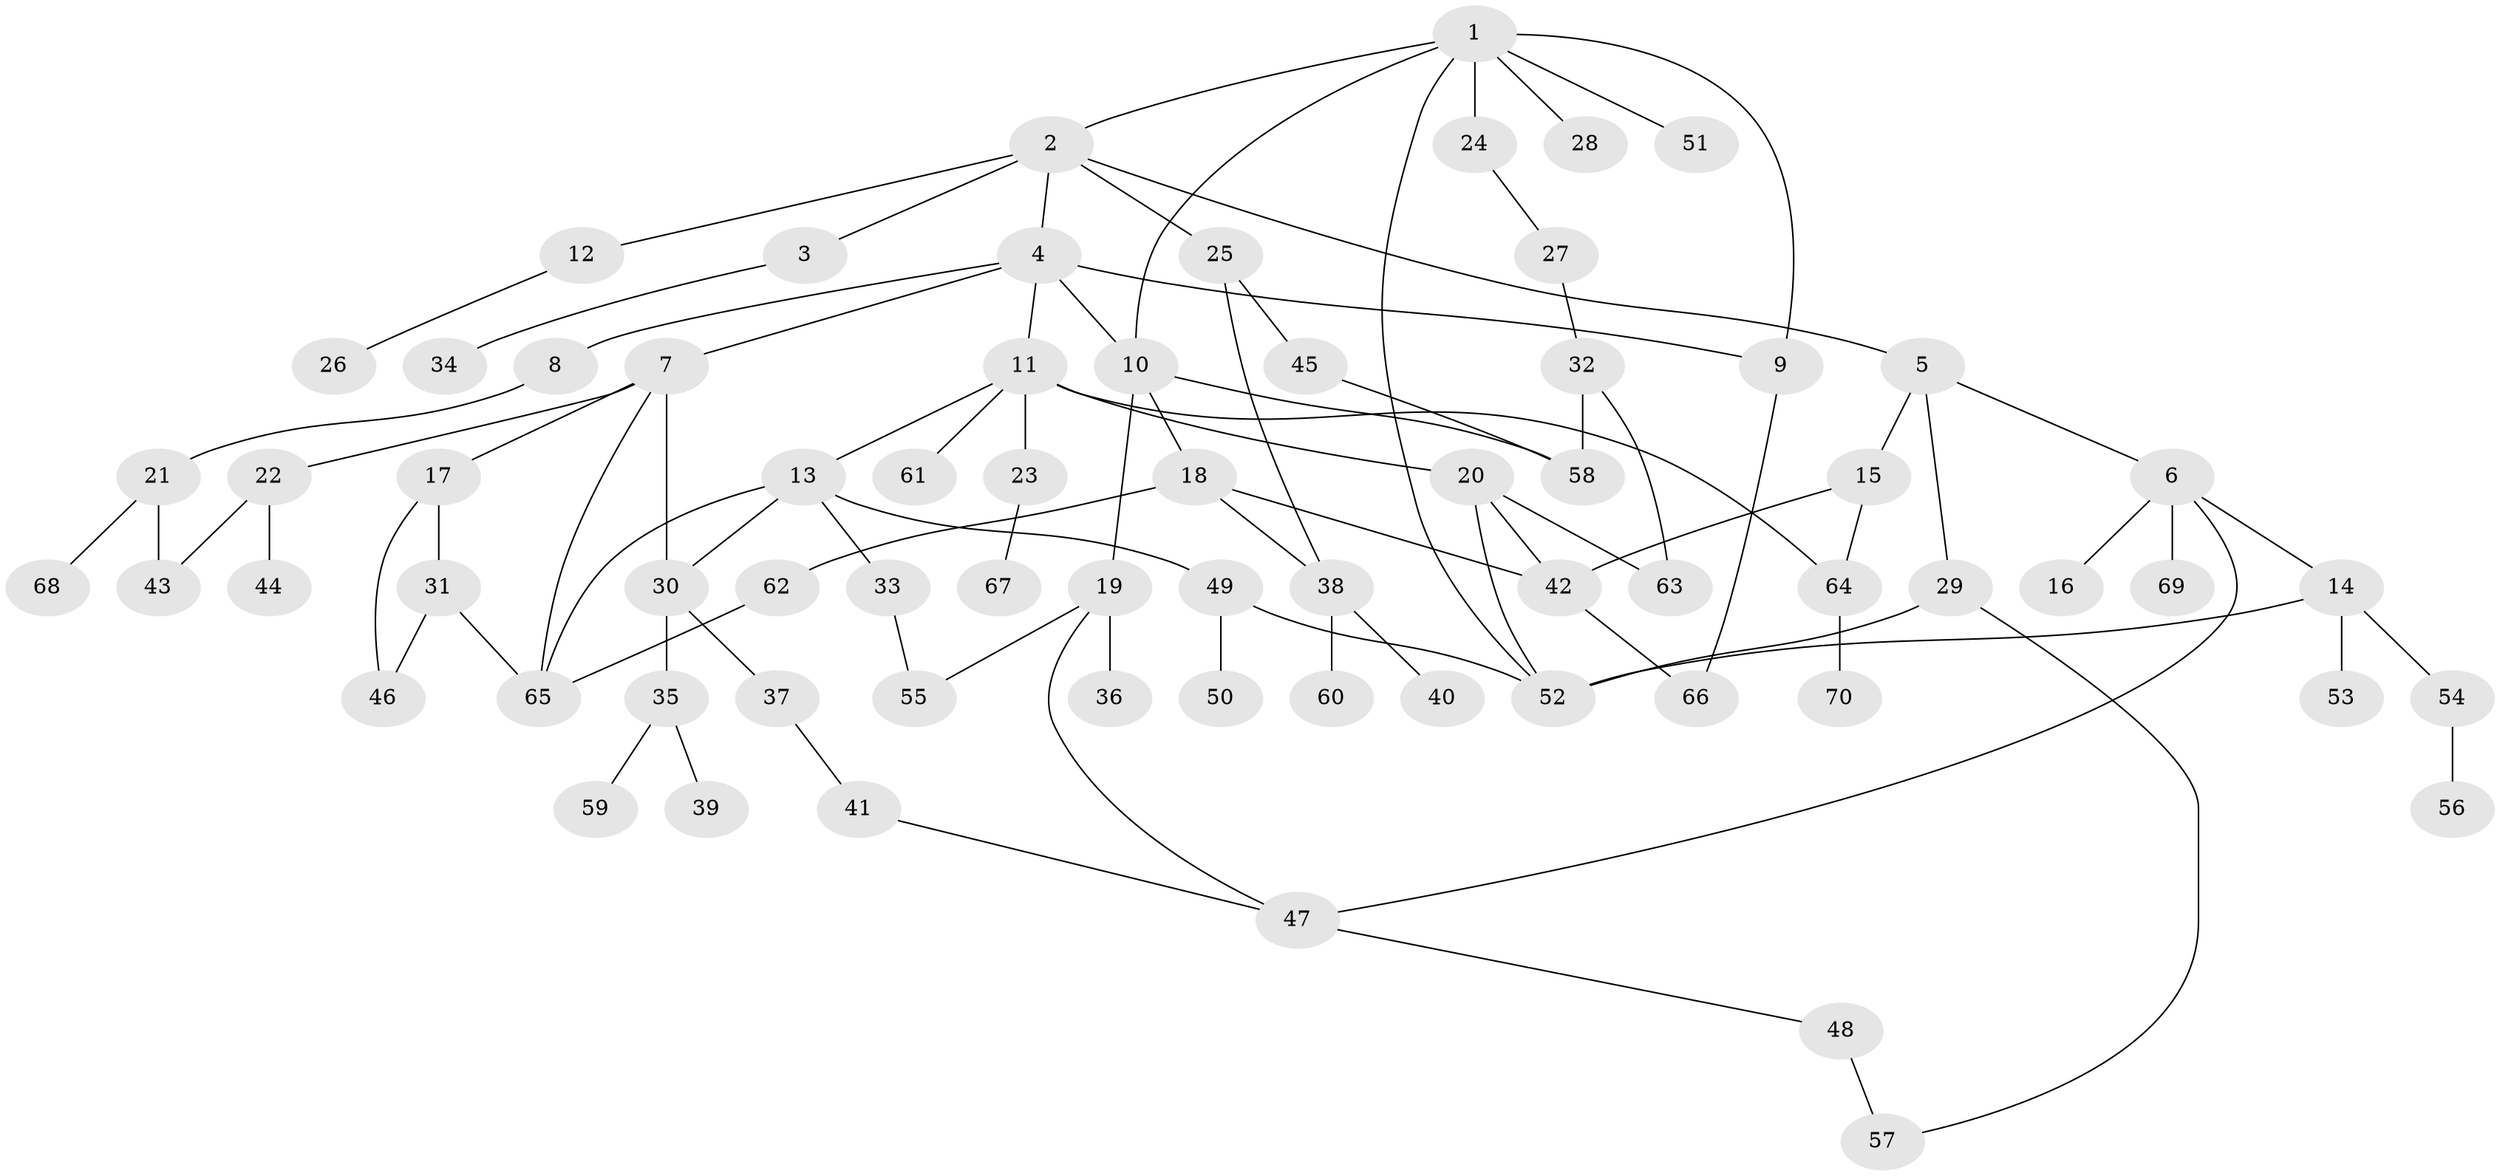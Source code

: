 // Generated by graph-tools (version 1.1) at 2025/25/03/09/25 03:25:36]
// undirected, 70 vertices, 93 edges
graph export_dot {
graph [start="1"]
  node [color=gray90,style=filled];
  1;
  2;
  3;
  4;
  5;
  6;
  7;
  8;
  9;
  10;
  11;
  12;
  13;
  14;
  15;
  16;
  17;
  18;
  19;
  20;
  21;
  22;
  23;
  24;
  25;
  26;
  27;
  28;
  29;
  30;
  31;
  32;
  33;
  34;
  35;
  36;
  37;
  38;
  39;
  40;
  41;
  42;
  43;
  44;
  45;
  46;
  47;
  48;
  49;
  50;
  51;
  52;
  53;
  54;
  55;
  56;
  57;
  58;
  59;
  60;
  61;
  62;
  63;
  64;
  65;
  66;
  67;
  68;
  69;
  70;
  1 -- 2;
  1 -- 9;
  1 -- 24;
  1 -- 28;
  1 -- 51;
  1 -- 52;
  1 -- 10;
  2 -- 3;
  2 -- 4;
  2 -- 5;
  2 -- 12;
  2 -- 25;
  3 -- 34;
  4 -- 7;
  4 -- 8;
  4 -- 10;
  4 -- 11;
  4 -- 9;
  5 -- 6;
  5 -- 15;
  5 -- 29;
  6 -- 14;
  6 -- 16;
  6 -- 69;
  6 -- 47;
  7 -- 17;
  7 -- 22;
  7 -- 30;
  7 -- 65;
  8 -- 21;
  9 -- 66;
  10 -- 18;
  10 -- 19;
  10 -- 58;
  11 -- 13;
  11 -- 20;
  11 -- 23;
  11 -- 61;
  11 -- 64;
  12 -- 26;
  13 -- 33;
  13 -- 49;
  13 -- 30;
  13 -- 65;
  14 -- 53;
  14 -- 54;
  14 -- 52;
  15 -- 42;
  15 -- 64;
  17 -- 31;
  17 -- 46;
  18 -- 42;
  18 -- 62;
  18 -- 38;
  19 -- 36;
  19 -- 47;
  19 -- 55;
  20 -- 42;
  20 -- 63;
  20 -- 52;
  21 -- 68;
  21 -- 43;
  22 -- 43;
  22 -- 44;
  23 -- 67;
  24 -- 27;
  25 -- 38;
  25 -- 45;
  27 -- 32;
  29 -- 52;
  29 -- 57;
  30 -- 35;
  30 -- 37;
  31 -- 46;
  31 -- 65;
  32 -- 58;
  32 -- 63;
  33 -- 55;
  35 -- 39;
  35 -- 59;
  37 -- 41;
  38 -- 40;
  38 -- 60;
  41 -- 47;
  42 -- 66;
  45 -- 58;
  47 -- 48;
  48 -- 57;
  49 -- 50;
  49 -- 52;
  54 -- 56;
  62 -- 65;
  64 -- 70;
}
